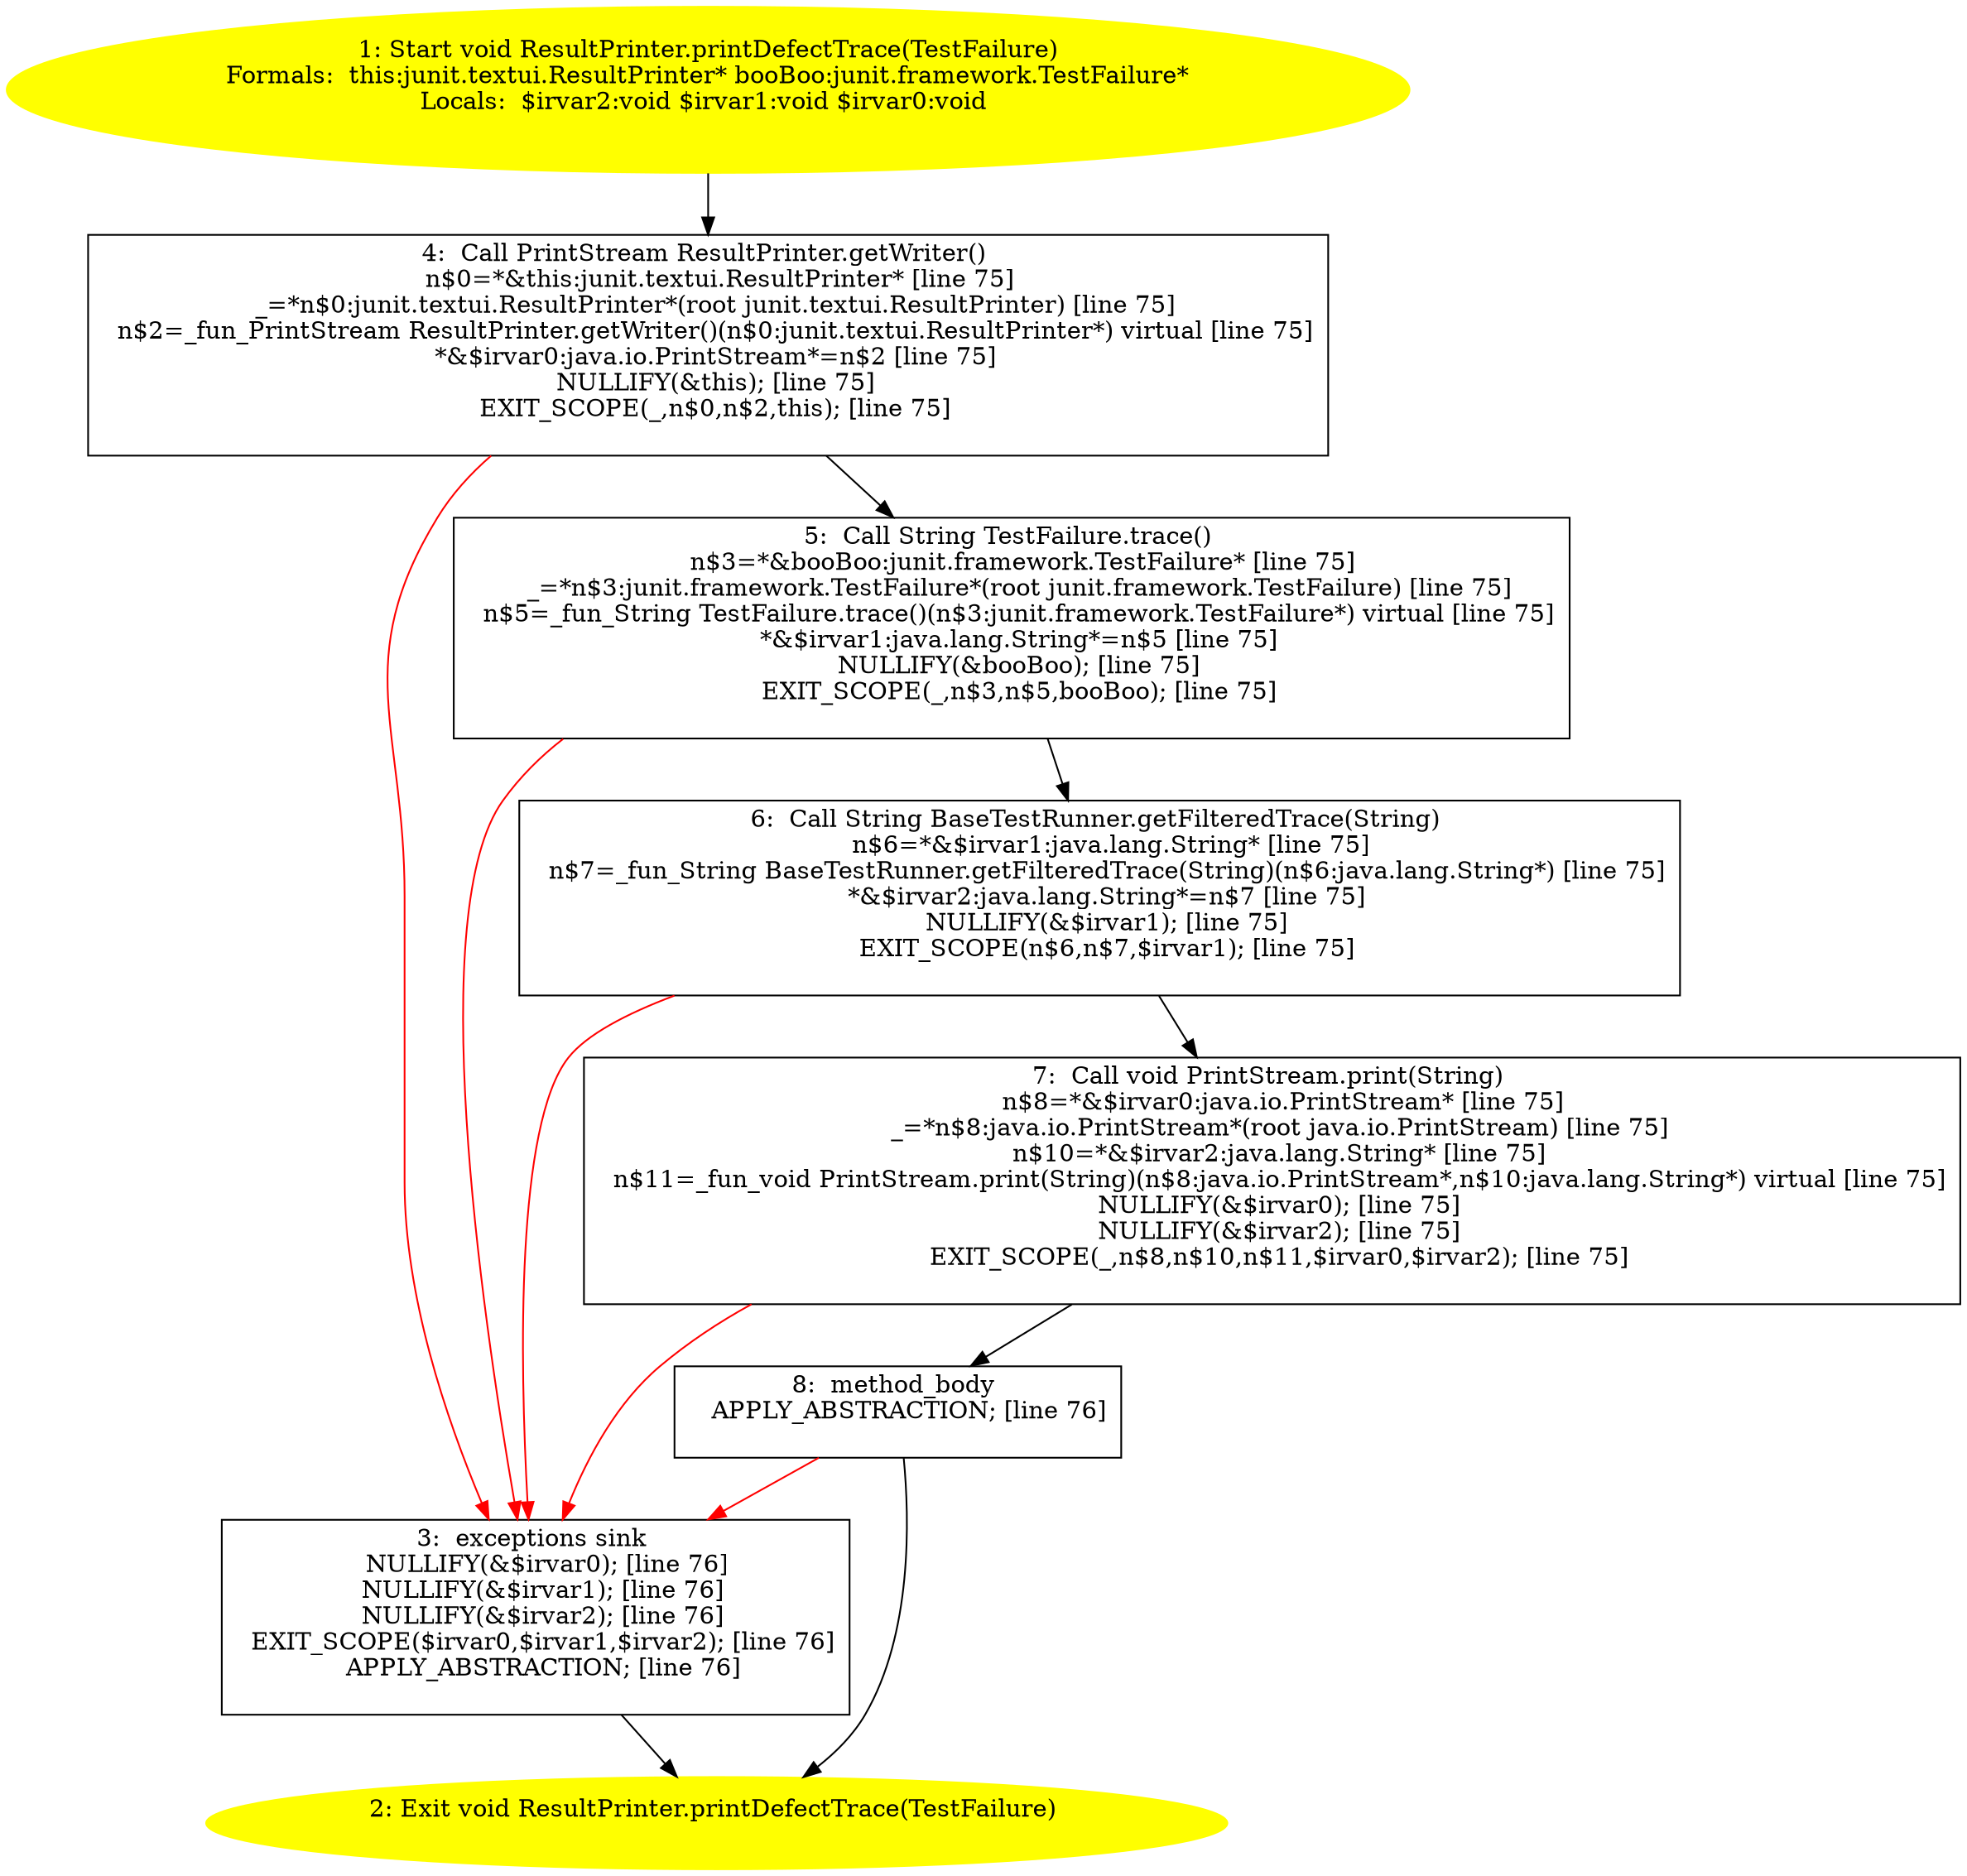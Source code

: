 /* @generated */
digraph cfg {
"junit.textui.ResultPrinter.printDefectTrace(junit.framework.TestFailure):void.4973ad9d4d287ef95717a3b91c291ba9_1" [label="1: Start void ResultPrinter.printDefectTrace(TestFailure)\nFormals:  this:junit.textui.ResultPrinter* booBoo:junit.framework.TestFailure*\nLocals:  $irvar2:void $irvar1:void $irvar0:void \n  " color=yellow style=filled]
	

	 "junit.textui.ResultPrinter.printDefectTrace(junit.framework.TestFailure):void.4973ad9d4d287ef95717a3b91c291ba9_1" -> "junit.textui.ResultPrinter.printDefectTrace(junit.framework.TestFailure):void.4973ad9d4d287ef95717a3b91c291ba9_4" ;
"junit.textui.ResultPrinter.printDefectTrace(junit.framework.TestFailure):void.4973ad9d4d287ef95717a3b91c291ba9_2" [label="2: Exit void ResultPrinter.printDefectTrace(TestFailure) \n  " color=yellow style=filled]
	

"junit.textui.ResultPrinter.printDefectTrace(junit.framework.TestFailure):void.4973ad9d4d287ef95717a3b91c291ba9_3" [label="3:  exceptions sink \n   NULLIFY(&$irvar0); [line 76]\n  NULLIFY(&$irvar1); [line 76]\n  NULLIFY(&$irvar2); [line 76]\n  EXIT_SCOPE($irvar0,$irvar1,$irvar2); [line 76]\n  APPLY_ABSTRACTION; [line 76]\n " shape="box"]
	

	 "junit.textui.ResultPrinter.printDefectTrace(junit.framework.TestFailure):void.4973ad9d4d287ef95717a3b91c291ba9_3" -> "junit.textui.ResultPrinter.printDefectTrace(junit.framework.TestFailure):void.4973ad9d4d287ef95717a3b91c291ba9_2" ;
"junit.textui.ResultPrinter.printDefectTrace(junit.framework.TestFailure):void.4973ad9d4d287ef95717a3b91c291ba9_4" [label="4:  Call PrintStream ResultPrinter.getWriter() \n   n$0=*&this:junit.textui.ResultPrinter* [line 75]\n  _=*n$0:junit.textui.ResultPrinter*(root junit.textui.ResultPrinter) [line 75]\n  n$2=_fun_PrintStream ResultPrinter.getWriter()(n$0:junit.textui.ResultPrinter*) virtual [line 75]\n  *&$irvar0:java.io.PrintStream*=n$2 [line 75]\n  NULLIFY(&this); [line 75]\n  EXIT_SCOPE(_,n$0,n$2,this); [line 75]\n " shape="box"]
	

	 "junit.textui.ResultPrinter.printDefectTrace(junit.framework.TestFailure):void.4973ad9d4d287ef95717a3b91c291ba9_4" -> "junit.textui.ResultPrinter.printDefectTrace(junit.framework.TestFailure):void.4973ad9d4d287ef95717a3b91c291ba9_5" ;
	 "junit.textui.ResultPrinter.printDefectTrace(junit.framework.TestFailure):void.4973ad9d4d287ef95717a3b91c291ba9_4" -> "junit.textui.ResultPrinter.printDefectTrace(junit.framework.TestFailure):void.4973ad9d4d287ef95717a3b91c291ba9_3" [color="red" ];
"junit.textui.ResultPrinter.printDefectTrace(junit.framework.TestFailure):void.4973ad9d4d287ef95717a3b91c291ba9_5" [label="5:  Call String TestFailure.trace() \n   n$3=*&booBoo:junit.framework.TestFailure* [line 75]\n  _=*n$3:junit.framework.TestFailure*(root junit.framework.TestFailure) [line 75]\n  n$5=_fun_String TestFailure.trace()(n$3:junit.framework.TestFailure*) virtual [line 75]\n  *&$irvar1:java.lang.String*=n$5 [line 75]\n  NULLIFY(&booBoo); [line 75]\n  EXIT_SCOPE(_,n$3,n$5,booBoo); [line 75]\n " shape="box"]
	

	 "junit.textui.ResultPrinter.printDefectTrace(junit.framework.TestFailure):void.4973ad9d4d287ef95717a3b91c291ba9_5" -> "junit.textui.ResultPrinter.printDefectTrace(junit.framework.TestFailure):void.4973ad9d4d287ef95717a3b91c291ba9_6" ;
	 "junit.textui.ResultPrinter.printDefectTrace(junit.framework.TestFailure):void.4973ad9d4d287ef95717a3b91c291ba9_5" -> "junit.textui.ResultPrinter.printDefectTrace(junit.framework.TestFailure):void.4973ad9d4d287ef95717a3b91c291ba9_3" [color="red" ];
"junit.textui.ResultPrinter.printDefectTrace(junit.framework.TestFailure):void.4973ad9d4d287ef95717a3b91c291ba9_6" [label="6:  Call String BaseTestRunner.getFilteredTrace(String) \n   n$6=*&$irvar1:java.lang.String* [line 75]\n  n$7=_fun_String BaseTestRunner.getFilteredTrace(String)(n$6:java.lang.String*) [line 75]\n  *&$irvar2:java.lang.String*=n$7 [line 75]\n  NULLIFY(&$irvar1); [line 75]\n  EXIT_SCOPE(n$6,n$7,$irvar1); [line 75]\n " shape="box"]
	

	 "junit.textui.ResultPrinter.printDefectTrace(junit.framework.TestFailure):void.4973ad9d4d287ef95717a3b91c291ba9_6" -> "junit.textui.ResultPrinter.printDefectTrace(junit.framework.TestFailure):void.4973ad9d4d287ef95717a3b91c291ba9_7" ;
	 "junit.textui.ResultPrinter.printDefectTrace(junit.framework.TestFailure):void.4973ad9d4d287ef95717a3b91c291ba9_6" -> "junit.textui.ResultPrinter.printDefectTrace(junit.framework.TestFailure):void.4973ad9d4d287ef95717a3b91c291ba9_3" [color="red" ];
"junit.textui.ResultPrinter.printDefectTrace(junit.framework.TestFailure):void.4973ad9d4d287ef95717a3b91c291ba9_7" [label="7:  Call void PrintStream.print(String) \n   n$8=*&$irvar0:java.io.PrintStream* [line 75]\n  _=*n$8:java.io.PrintStream*(root java.io.PrintStream) [line 75]\n  n$10=*&$irvar2:java.lang.String* [line 75]\n  n$11=_fun_void PrintStream.print(String)(n$8:java.io.PrintStream*,n$10:java.lang.String*) virtual [line 75]\n  NULLIFY(&$irvar0); [line 75]\n  NULLIFY(&$irvar2); [line 75]\n  EXIT_SCOPE(_,n$8,n$10,n$11,$irvar0,$irvar2); [line 75]\n " shape="box"]
	

	 "junit.textui.ResultPrinter.printDefectTrace(junit.framework.TestFailure):void.4973ad9d4d287ef95717a3b91c291ba9_7" -> "junit.textui.ResultPrinter.printDefectTrace(junit.framework.TestFailure):void.4973ad9d4d287ef95717a3b91c291ba9_8" ;
	 "junit.textui.ResultPrinter.printDefectTrace(junit.framework.TestFailure):void.4973ad9d4d287ef95717a3b91c291ba9_7" -> "junit.textui.ResultPrinter.printDefectTrace(junit.framework.TestFailure):void.4973ad9d4d287ef95717a3b91c291ba9_3" [color="red" ];
"junit.textui.ResultPrinter.printDefectTrace(junit.framework.TestFailure):void.4973ad9d4d287ef95717a3b91c291ba9_8" [label="8:  method_body \n   APPLY_ABSTRACTION; [line 76]\n " shape="box"]
	

	 "junit.textui.ResultPrinter.printDefectTrace(junit.framework.TestFailure):void.4973ad9d4d287ef95717a3b91c291ba9_8" -> "junit.textui.ResultPrinter.printDefectTrace(junit.framework.TestFailure):void.4973ad9d4d287ef95717a3b91c291ba9_2" ;
	 "junit.textui.ResultPrinter.printDefectTrace(junit.framework.TestFailure):void.4973ad9d4d287ef95717a3b91c291ba9_8" -> "junit.textui.ResultPrinter.printDefectTrace(junit.framework.TestFailure):void.4973ad9d4d287ef95717a3b91c291ba9_3" [color="red" ];
}
